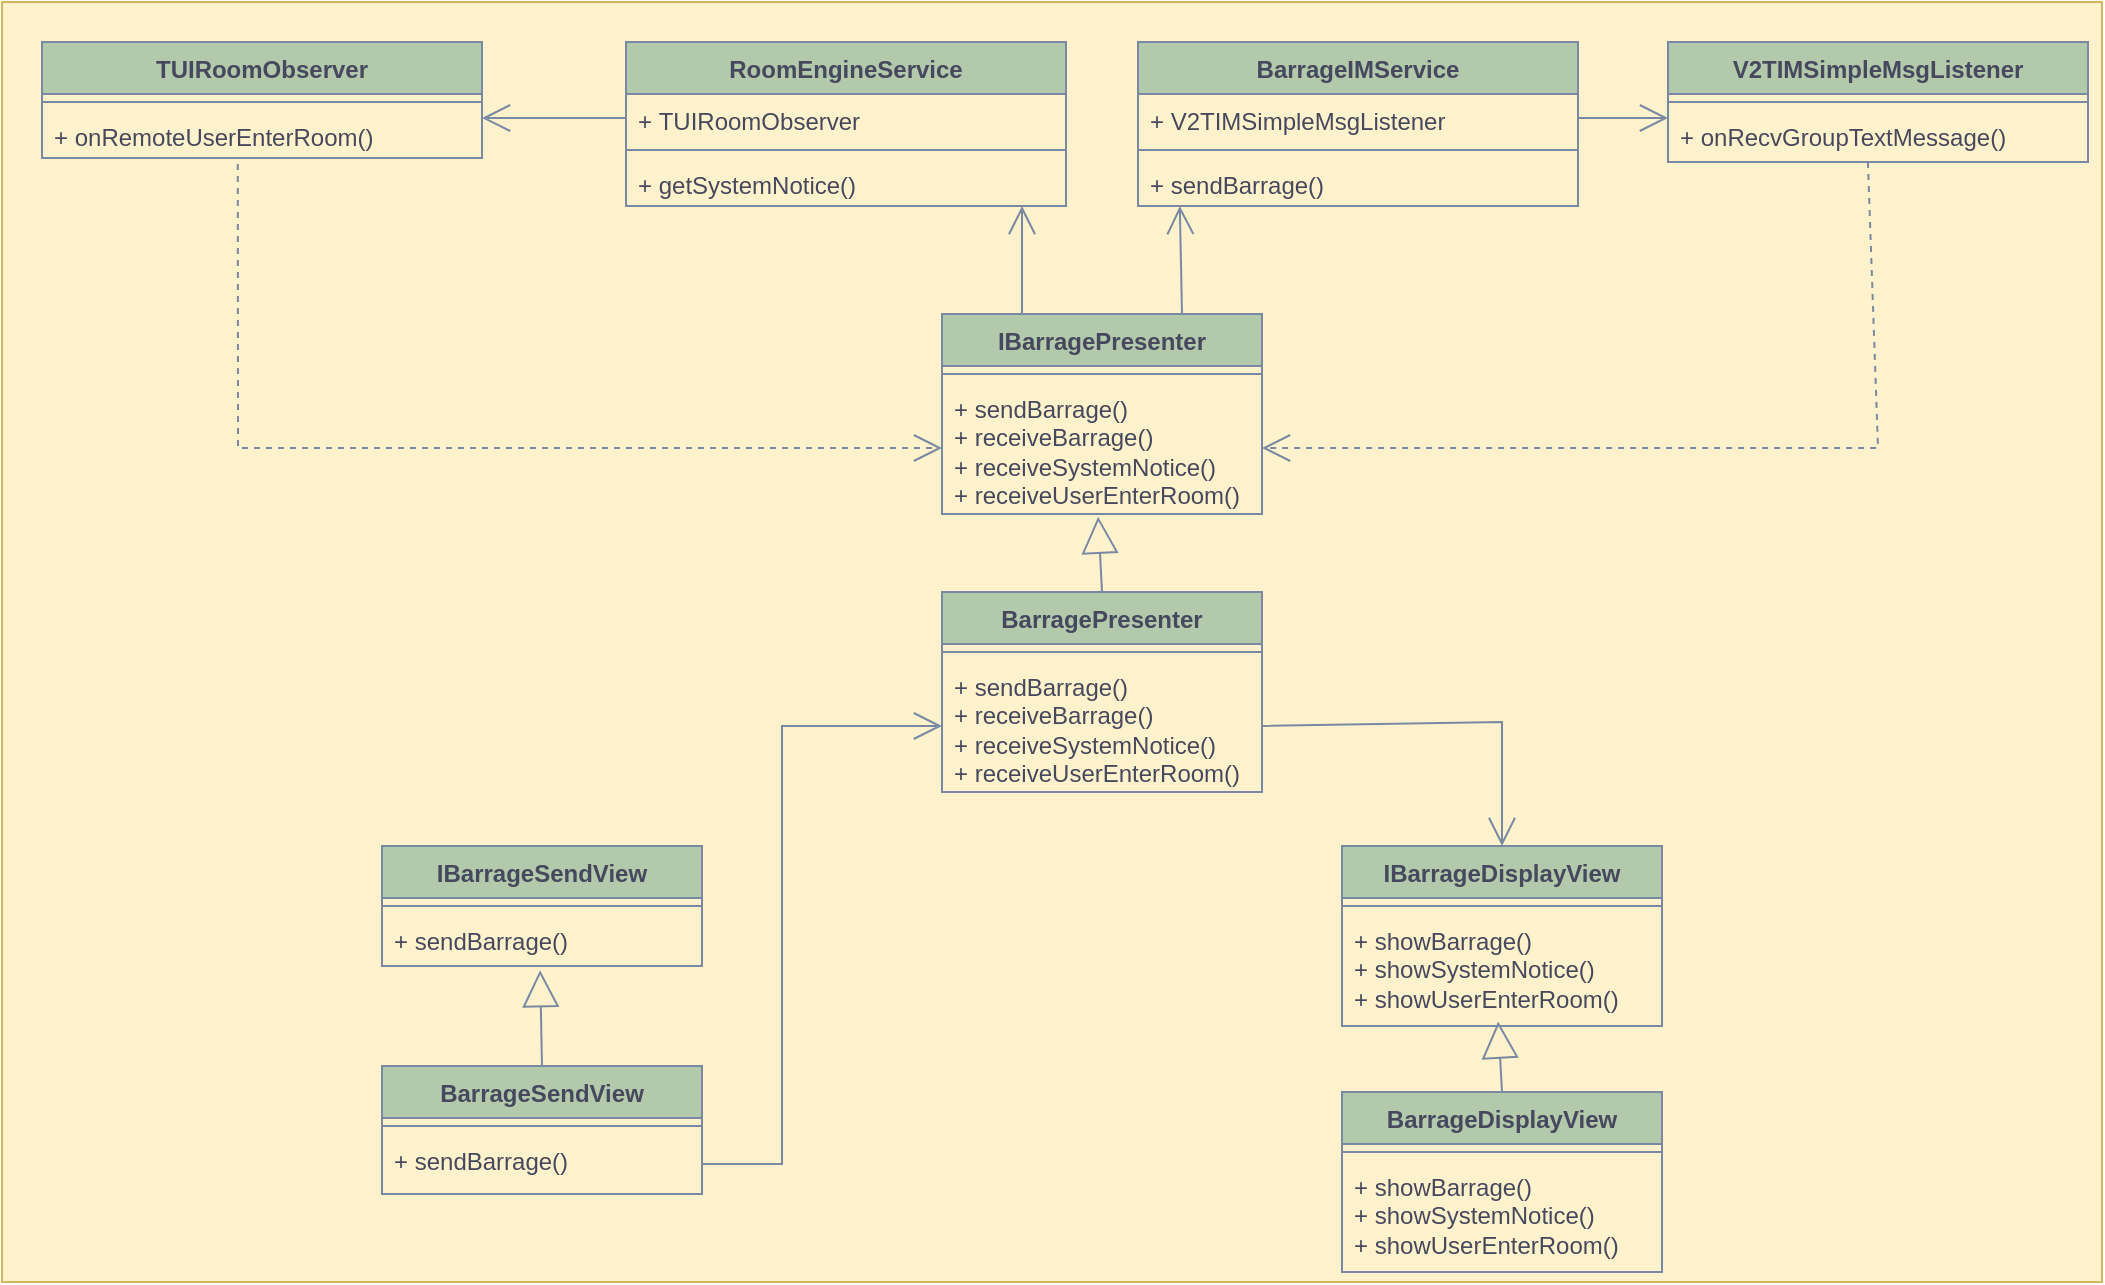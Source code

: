 <mxfile version="22.1.3" type="github">
  <diagram name="第 1 页" id="IBhxvfkGAeg1p5E4bXM3">
    <mxGraphModel dx="1853" dy="588" grid="1" gridSize="10" guides="1" tooltips="1" connect="1" arrows="1" fold="1" page="1" pageScale="1" pageWidth="827" pageHeight="1169" background="#FFFFFF" math="0" shadow="0">
      <root>
        <mxCell id="0" />
        <mxCell id="1" parent="0" />
        <mxCell id="6ni6ROQNfi7pwdVgRZrK-69" value="" style="rounded=0;whiteSpace=wrap;html=1;strokeColor=#d6b656;fillColor=#fff2cc;" vertex="1" parent="1">
          <mxGeometry x="-170" y="270" width="1050" height="640" as="geometry" />
        </mxCell>
        <mxCell id="6ni6ROQNfi7pwdVgRZrK-12" value="V2TIMSimpleMsgListener" style="swimlane;fontStyle=1;align=center;verticalAlign=top;childLayout=stackLayout;horizontal=1;startSize=26;horizontalStack=0;resizeParent=1;resizeParentMax=0;resizeLast=0;collapsible=1;marginBottom=0;whiteSpace=wrap;html=1;labelBackgroundColor=none;fillColor=#B2C9AB;strokeColor=#788AA3;fontColor=#46495D;rounded=0;" vertex="1" parent="1">
          <mxGeometry x="663" y="290" width="210" height="60" as="geometry" />
        </mxCell>
        <mxCell id="6ni6ROQNfi7pwdVgRZrK-14" value="" style="line;strokeWidth=1;align=left;verticalAlign=middle;spacingTop=-1;spacingLeft=3;spacingRight=3;rotatable=0;labelPosition=right;points=[];portConstraint=eastwest;labelBackgroundColor=none;fillColor=#B2C9AB;strokeColor=#788AA3;fontColor=#46495D;rounded=0;" vertex="1" parent="6ni6ROQNfi7pwdVgRZrK-12">
          <mxGeometry y="26" width="210" height="8" as="geometry" />
        </mxCell>
        <mxCell id="6ni6ROQNfi7pwdVgRZrK-15" value="+&amp;nbsp;onRecvGroupTextMessage()" style="text;align=left;verticalAlign=top;spacingLeft=4;spacingRight=4;overflow=hidden;rotatable=0;points=[[0,0.5],[1,0.5]];portConstraint=eastwest;whiteSpace=wrap;html=1;labelBackgroundColor=none;fontColor=#46495D;rounded=0;" vertex="1" parent="6ni6ROQNfi7pwdVgRZrK-12">
          <mxGeometry y="34" width="210" height="26" as="geometry" />
        </mxCell>
        <mxCell id="6ni6ROQNfi7pwdVgRZrK-21" value="BarrageIMService" style="swimlane;fontStyle=1;align=center;verticalAlign=top;childLayout=stackLayout;horizontal=1;startSize=26;horizontalStack=0;resizeParent=1;resizeParentMax=0;resizeLast=0;collapsible=1;marginBottom=0;whiteSpace=wrap;html=1;labelBackgroundColor=none;fillColor=#B2C9AB;strokeColor=#788AA3;fontColor=#46495D;rounded=0;" vertex="1" parent="1">
          <mxGeometry x="398" y="290" width="220" height="82" as="geometry" />
        </mxCell>
        <mxCell id="6ni6ROQNfi7pwdVgRZrK-22" value="+&amp;nbsp;V2TIMSimpleMsgListener" style="text;align=left;verticalAlign=top;spacingLeft=4;spacingRight=4;overflow=hidden;rotatable=0;points=[[0,0.5],[1,0.5]];portConstraint=eastwest;whiteSpace=wrap;html=1;labelBackgroundColor=none;fontColor=#46495D;rounded=0;" vertex="1" parent="6ni6ROQNfi7pwdVgRZrK-21">
          <mxGeometry y="26" width="220" height="24" as="geometry" />
        </mxCell>
        <mxCell id="6ni6ROQNfi7pwdVgRZrK-23" value="" style="line;strokeWidth=1;align=left;verticalAlign=middle;spacingTop=-1;spacingLeft=3;spacingRight=3;rotatable=0;labelPosition=right;points=[];portConstraint=eastwest;labelBackgroundColor=none;fillColor=#B2C9AB;strokeColor=#788AA3;fontColor=#46495D;rounded=0;" vertex="1" parent="6ni6ROQNfi7pwdVgRZrK-21">
          <mxGeometry y="50" width="220" height="8" as="geometry" />
        </mxCell>
        <mxCell id="6ni6ROQNfi7pwdVgRZrK-24" value="+&amp;nbsp;sendBarrage()" style="text;align=left;verticalAlign=top;spacingLeft=4;spacingRight=4;overflow=hidden;rotatable=0;points=[[0,0.5],[1,0.5]];portConstraint=eastwest;whiteSpace=wrap;html=1;labelBackgroundColor=none;fontColor=#46495D;rounded=0;" vertex="1" parent="6ni6ROQNfi7pwdVgRZrK-21">
          <mxGeometry y="58" width="220" height="24" as="geometry" />
        </mxCell>
        <mxCell id="6ni6ROQNfi7pwdVgRZrK-25" value="" style="endArrow=open;endFill=1;endSize=12;html=1;rounded=0;exitX=1;exitY=0.5;exitDx=0;exitDy=0;entryX=0;entryY=0.154;entryDx=0;entryDy=0;labelBackgroundColor=none;fontColor=default;entryPerimeter=0;strokeColor=#788AA3;" edge="1" parent="1" source="6ni6ROQNfi7pwdVgRZrK-22" target="6ni6ROQNfi7pwdVgRZrK-15">
          <mxGeometry width="160" relative="1" as="geometry">
            <mxPoint x="500" y="339" as="sourcePoint" />
            <mxPoint x="590" y="330" as="targetPoint" />
          </mxGeometry>
        </mxCell>
        <mxCell id="6ni6ROQNfi7pwdVgRZrK-26" value="IBarragePresenter" style="swimlane;fontStyle=1;align=center;verticalAlign=top;childLayout=stackLayout;horizontal=1;startSize=26;horizontalStack=0;resizeParent=1;resizeParentMax=0;resizeLast=0;collapsible=1;marginBottom=0;whiteSpace=wrap;html=1;labelBackgroundColor=none;fillColor=#B2C9AB;strokeColor=#788AA3;fontColor=#46495D;rounded=0;" vertex="1" parent="1">
          <mxGeometry x="300" y="426" width="160" height="100" as="geometry" />
        </mxCell>
        <mxCell id="6ni6ROQNfi7pwdVgRZrK-28" value="" style="line;strokeWidth=1;align=left;verticalAlign=middle;spacingTop=-1;spacingLeft=3;spacingRight=3;rotatable=0;labelPosition=right;points=[];portConstraint=eastwest;labelBackgroundColor=none;fillColor=#B2C9AB;strokeColor=#788AA3;fontColor=#46495D;rounded=0;" vertex="1" parent="6ni6ROQNfi7pwdVgRZrK-26">
          <mxGeometry y="26" width="160" height="8" as="geometry" />
        </mxCell>
        <mxCell id="6ni6ROQNfi7pwdVgRZrK-29" value="+&amp;nbsp;sendBarrage()&lt;br&gt;+&amp;nbsp;receiveBarrage()&lt;br&gt;+ receiveSystemNotice()&lt;br&gt;+ receiveUserEnterRoom()" style="text;align=left;verticalAlign=top;spacingLeft=4;spacingRight=4;overflow=hidden;rotatable=0;points=[[0,0.5],[1,0.5]];portConstraint=eastwest;whiteSpace=wrap;html=1;labelBackgroundColor=none;fontColor=#46495D;rounded=0;" vertex="1" parent="6ni6ROQNfi7pwdVgRZrK-26">
          <mxGeometry y="34" width="160" height="66" as="geometry" />
        </mxCell>
        <mxCell id="6ni6ROQNfi7pwdVgRZrK-35" value="" style="endArrow=open;endFill=1;endSize=12;html=1;rounded=0;entryX=0.5;entryY=0;entryDx=0;entryDy=0;labelBackgroundColor=none;fontColor=default;exitX=1;exitY=0.5;exitDx=0;exitDy=0;strokeColor=#788AA3;" edge="1" parent="1" source="6ni6ROQNfi7pwdVgRZrK-48" target="6ni6ROQNfi7pwdVgRZrK-61">
          <mxGeometry width="160" relative="1" as="geometry">
            <mxPoint x="560" y="469" as="sourcePoint" />
            <mxPoint x="638.95" y="621.998" as="targetPoint" />
            <Array as="points">
              <mxPoint x="580" y="630" />
            </Array>
          </mxGeometry>
        </mxCell>
        <mxCell id="6ni6ROQNfi7pwdVgRZrK-36" value="BarrageDisplayView" style="swimlane;fontStyle=1;align=center;verticalAlign=top;childLayout=stackLayout;horizontal=1;startSize=26;horizontalStack=0;resizeParent=1;resizeParentMax=0;resizeLast=0;collapsible=1;marginBottom=0;whiteSpace=wrap;html=1;labelBackgroundColor=none;fillColor=#B2C9AB;strokeColor=#788AA3;fontColor=#46495D;rounded=0;" vertex="1" parent="1">
          <mxGeometry x="500" y="815" width="160" height="90" as="geometry" />
        </mxCell>
        <mxCell id="6ni6ROQNfi7pwdVgRZrK-38" value="" style="line;strokeWidth=1;align=left;verticalAlign=middle;spacingTop=-1;spacingLeft=3;spacingRight=3;rotatable=0;labelPosition=right;points=[];portConstraint=eastwest;labelBackgroundColor=none;fillColor=#B2C9AB;strokeColor=#788AA3;fontColor=#46495D;rounded=0;" vertex="1" parent="6ni6ROQNfi7pwdVgRZrK-36">
          <mxGeometry y="26" width="160" height="8" as="geometry" />
        </mxCell>
        <mxCell id="6ni6ROQNfi7pwdVgRZrK-39" value="+ showBarrage()&lt;br style=&quot;border-color: var(--border-color);&quot;&gt;+ showSystemNotice()&lt;br style=&quot;border-color: var(--border-color);&quot;&gt;+ showUserEnterRoom()" style="text;align=left;verticalAlign=top;spacingLeft=4;spacingRight=4;overflow=hidden;rotatable=0;points=[[0,0.5],[1,0.5]];portConstraint=eastwest;whiteSpace=wrap;html=1;labelBackgroundColor=none;fontColor=#46495D;rounded=0;" vertex="1" parent="6ni6ROQNfi7pwdVgRZrK-36">
          <mxGeometry y="34" width="160" height="56" as="geometry" />
        </mxCell>
        <mxCell id="6ni6ROQNfi7pwdVgRZrK-43" value="" style="endArrow=block;endSize=16;endFill=0;html=1;rounded=0;exitX=0.5;exitY=0;exitDx=0;exitDy=0;entryX=0.488;entryY=0.96;entryDx=0;entryDy=0;entryPerimeter=0;labelBackgroundColor=none;fontColor=default;strokeColor=#788AA3;" edge="1" parent="1" source="6ni6ROQNfi7pwdVgRZrK-36" target="6ni6ROQNfi7pwdVgRZrK-64">
          <mxGeometry width="160" relative="1" as="geometry">
            <mxPoint x="590" y="507" as="sourcePoint" />
            <mxPoint x="725.92" y="602.988" as="targetPoint" />
          </mxGeometry>
        </mxCell>
        <mxCell id="6ni6ROQNfi7pwdVgRZrK-45" value="BarragePresenter" style="swimlane;fontStyle=1;align=center;verticalAlign=top;childLayout=stackLayout;horizontal=1;startSize=26;horizontalStack=0;resizeParent=1;resizeParentMax=0;resizeLast=0;collapsible=1;marginBottom=0;whiteSpace=wrap;html=1;labelBackgroundColor=none;fillColor=#B2C9AB;strokeColor=#788AA3;fontColor=#46495D;rounded=0;" vertex="1" parent="1">
          <mxGeometry x="300" y="565" width="160" height="100" as="geometry" />
        </mxCell>
        <mxCell id="6ni6ROQNfi7pwdVgRZrK-47" value="" style="line;strokeWidth=1;align=left;verticalAlign=middle;spacingTop=-1;spacingLeft=3;spacingRight=3;rotatable=0;labelPosition=right;points=[];portConstraint=eastwest;labelBackgroundColor=none;fillColor=#B2C9AB;strokeColor=#788AA3;fontColor=#46495D;rounded=0;" vertex="1" parent="6ni6ROQNfi7pwdVgRZrK-45">
          <mxGeometry y="26" width="160" height="8" as="geometry" />
        </mxCell>
        <mxCell id="6ni6ROQNfi7pwdVgRZrK-48" value="+&amp;nbsp;sendBarrage()&lt;br style=&quot;border-color: var(--border-color);&quot;&gt;+&amp;nbsp;receiveBarrage()&lt;br style=&quot;border-color: var(--border-color);&quot;&gt;+ receiveSystemNotice()&lt;br style=&quot;border-color: var(--border-color);&quot;&gt;+ receiveUserEnterRoom()" style="text;align=left;verticalAlign=top;spacingLeft=4;spacingRight=4;overflow=hidden;rotatable=0;points=[[0,0.5],[1,0.5]];portConstraint=eastwest;whiteSpace=wrap;html=1;labelBackgroundColor=none;fontColor=#46495D;rounded=0;" vertex="1" parent="6ni6ROQNfi7pwdVgRZrK-45">
          <mxGeometry y="34" width="160" height="66" as="geometry" />
        </mxCell>
        <mxCell id="6ni6ROQNfi7pwdVgRZrK-51" value="BarrageSendView" style="swimlane;fontStyle=1;align=center;verticalAlign=top;childLayout=stackLayout;horizontal=1;startSize=26;horizontalStack=0;resizeParent=1;resizeParentMax=0;resizeLast=0;collapsible=1;marginBottom=0;whiteSpace=wrap;html=1;labelBackgroundColor=none;fillColor=#B2C9AB;strokeColor=#788AA3;fontColor=#46495D;rounded=0;" vertex="1" parent="1">
          <mxGeometry x="20" y="802" width="160" height="64" as="geometry" />
        </mxCell>
        <mxCell id="6ni6ROQNfi7pwdVgRZrK-53" value="" style="line;strokeWidth=1;align=left;verticalAlign=middle;spacingTop=-1;spacingLeft=3;spacingRight=3;rotatable=0;labelPosition=right;points=[];portConstraint=eastwest;labelBackgroundColor=none;fillColor=#B2C9AB;strokeColor=#788AA3;fontColor=#46495D;rounded=0;" vertex="1" parent="6ni6ROQNfi7pwdVgRZrK-51">
          <mxGeometry y="26" width="160" height="8" as="geometry" />
        </mxCell>
        <mxCell id="6ni6ROQNfi7pwdVgRZrK-54" value="+&amp;nbsp;sendBarrage()" style="text;align=left;verticalAlign=top;spacingLeft=4;spacingRight=4;overflow=hidden;rotatable=0;points=[[0,0.5],[1,0.5]];portConstraint=eastwest;whiteSpace=wrap;html=1;labelBackgroundColor=none;fontColor=#46495D;rounded=0;" vertex="1" parent="6ni6ROQNfi7pwdVgRZrK-51">
          <mxGeometry y="34" width="160" height="30" as="geometry" />
        </mxCell>
        <mxCell id="6ni6ROQNfi7pwdVgRZrK-55" value="" style="endArrow=open;endSize=12;dashed=1;html=1;rounded=0;exitX=0.476;exitY=1;exitDx=0;exitDy=0;exitPerimeter=0;entryX=1;entryY=0.5;entryDx=0;entryDy=0;labelBackgroundColor=none;strokeColor=#788AA3;fontColor=default;" edge="1" parent="1" source="6ni6ROQNfi7pwdVgRZrK-15" target="6ni6ROQNfi7pwdVgRZrK-29">
          <mxGeometry width="160" relative="1" as="geometry">
            <mxPoint x="789.94" y="339.998" as="sourcePoint" />
            <mxPoint x="514" y="517.01" as="targetPoint" />
            <Array as="points">
              <mxPoint x="768" y="493" />
            </Array>
          </mxGeometry>
        </mxCell>
        <mxCell id="6ni6ROQNfi7pwdVgRZrK-56" value="IBarrageSendView" style="swimlane;fontStyle=1;align=center;verticalAlign=top;childLayout=stackLayout;horizontal=1;startSize=26;horizontalStack=0;resizeParent=1;resizeParentMax=0;resizeLast=0;collapsible=1;marginBottom=0;whiteSpace=wrap;html=1;labelBackgroundColor=none;fillColor=#B2C9AB;strokeColor=#788AA3;fontColor=#46495D;rounded=0;" vertex="1" parent="1">
          <mxGeometry x="20" y="692" width="160" height="60" as="geometry" />
        </mxCell>
        <mxCell id="6ni6ROQNfi7pwdVgRZrK-58" value="" style="line;strokeWidth=1;align=left;verticalAlign=middle;spacingTop=-1;spacingLeft=3;spacingRight=3;rotatable=0;labelPosition=right;points=[];portConstraint=eastwest;labelBackgroundColor=none;fillColor=#B2C9AB;strokeColor=#788AA3;fontColor=#46495D;rounded=0;" vertex="1" parent="6ni6ROQNfi7pwdVgRZrK-56">
          <mxGeometry y="26" width="160" height="8" as="geometry" />
        </mxCell>
        <mxCell id="6ni6ROQNfi7pwdVgRZrK-59" value="+&amp;nbsp;sendBarrage()" style="text;align=left;verticalAlign=top;spacingLeft=4;spacingRight=4;overflow=hidden;rotatable=0;points=[[0,0.5],[1,0.5]];portConstraint=eastwest;whiteSpace=wrap;html=1;labelBackgroundColor=none;fontColor=#46495D;rounded=0;" vertex="1" parent="6ni6ROQNfi7pwdVgRZrK-56">
          <mxGeometry y="34" width="160" height="26" as="geometry" />
        </mxCell>
        <mxCell id="6ni6ROQNfi7pwdVgRZrK-60" value="" style="endArrow=block;endSize=16;endFill=0;html=1;rounded=0;exitX=0.5;exitY=0;exitDx=0;exitDy=0;entryX=0.488;entryY=1.02;entryDx=0;entryDy=0;entryPerimeter=0;labelBackgroundColor=none;fontColor=default;strokeColor=#788AA3;" edge="1" parent="1" source="6ni6ROQNfi7pwdVgRZrK-45" target="6ni6ROQNfi7pwdVgRZrK-29">
          <mxGeometry width="160" relative="1" as="geometry">
            <mxPoint x="770" y="780" as="sourcePoint" />
            <mxPoint x="766" y="691" as="targetPoint" />
          </mxGeometry>
        </mxCell>
        <mxCell id="6ni6ROQNfi7pwdVgRZrK-61" value="IBarrageDisplayView" style="swimlane;fontStyle=1;align=center;verticalAlign=top;childLayout=stackLayout;horizontal=1;startSize=26;horizontalStack=0;resizeParent=1;resizeParentMax=0;resizeLast=0;collapsible=1;marginBottom=0;whiteSpace=wrap;html=1;labelBackgroundColor=none;fillColor=#B2C9AB;strokeColor=#788AA3;fontColor=#46495D;rounded=0;" vertex="1" parent="1">
          <mxGeometry x="500" y="692" width="160" height="90" as="geometry" />
        </mxCell>
        <mxCell id="6ni6ROQNfi7pwdVgRZrK-63" value="" style="line;strokeWidth=1;align=left;verticalAlign=middle;spacingTop=-1;spacingLeft=3;spacingRight=3;rotatable=0;labelPosition=right;points=[];portConstraint=eastwest;labelBackgroundColor=none;fillColor=#B2C9AB;strokeColor=#788AA3;fontColor=#46495D;rounded=0;" vertex="1" parent="6ni6ROQNfi7pwdVgRZrK-61">
          <mxGeometry y="26" width="160" height="8" as="geometry" />
        </mxCell>
        <mxCell id="6ni6ROQNfi7pwdVgRZrK-64" value="+ showBarrage()&lt;br style=&quot;border-color: var(--border-color);&quot;&gt;+ showSystemNotice()&lt;br style=&quot;border-color: var(--border-color);&quot;&gt;+ showUserEnterRoom()" style="text;align=left;verticalAlign=top;spacingLeft=4;spacingRight=4;overflow=hidden;rotatable=0;points=[[0,0.5],[1,0.5]];portConstraint=eastwest;whiteSpace=wrap;html=1;labelBackgroundColor=none;fontColor=#46495D;rounded=0;" vertex="1" parent="6ni6ROQNfi7pwdVgRZrK-61">
          <mxGeometry y="34" width="160" height="56" as="geometry" />
        </mxCell>
        <mxCell id="6ni6ROQNfi7pwdVgRZrK-65" value="" style="endArrow=open;endFill=1;endSize=12;html=1;rounded=0;entryX=0;entryY=0.5;entryDx=0;entryDy=0;labelBackgroundColor=none;fontColor=default;exitX=1;exitY=0.5;exitDx=0;exitDy=0;strokeColor=#788AA3;" edge="1" parent="1" source="6ni6ROQNfi7pwdVgRZrK-54" target="6ni6ROQNfi7pwdVgRZrK-48">
          <mxGeometry width="160" relative="1" as="geometry">
            <mxPoint x="180" y="945.992" as="sourcePoint" />
            <mxPoint x="300" y="640" as="targetPoint" />
            <Array as="points">
              <mxPoint x="220" y="851" />
              <mxPoint x="220" y="632" />
            </Array>
          </mxGeometry>
        </mxCell>
        <mxCell id="6ni6ROQNfi7pwdVgRZrK-67" value="" style="endArrow=block;endSize=16;endFill=0;html=1;rounded=0;exitX=0.5;exitY=0;exitDx=0;exitDy=0;entryX=0.494;entryY=1.08;entryDx=0;entryDy=0;entryPerimeter=0;labelBackgroundColor=none;fontColor=default;strokeColor=#788AA3;" edge="1" parent="1" source="6ni6ROQNfi7pwdVgRZrK-51" target="6ni6ROQNfi7pwdVgRZrK-59">
          <mxGeometry x="-0.0" width="160" relative="1" as="geometry">
            <mxPoint x="590" y="876" as="sourcePoint" />
            <mxPoint x="588" y="784" as="targetPoint" />
            <mxPoint as="offset" />
          </mxGeometry>
        </mxCell>
        <mxCell id="6ni6ROQNfi7pwdVgRZrK-70" value="RoomEngineService" style="swimlane;fontStyle=1;align=center;verticalAlign=top;childLayout=stackLayout;horizontal=1;startSize=26;horizontalStack=0;resizeParent=1;resizeParentMax=0;resizeLast=0;collapsible=1;marginBottom=0;whiteSpace=wrap;html=1;labelBackgroundColor=none;fillColor=#B2C9AB;strokeColor=#788AA3;fontColor=#46495D;rounded=0;" vertex="1" parent="1">
          <mxGeometry x="142" y="290" width="220" height="82" as="geometry" />
        </mxCell>
        <mxCell id="6ni6ROQNfi7pwdVgRZrK-71" value="+&amp;nbsp;TUIRoomObserver" style="text;align=left;verticalAlign=top;spacingLeft=4;spacingRight=4;overflow=hidden;rotatable=0;points=[[0,0.5],[1,0.5]];portConstraint=eastwest;whiteSpace=wrap;html=1;labelBackgroundColor=none;fontColor=#46495D;rounded=0;" vertex="1" parent="6ni6ROQNfi7pwdVgRZrK-70">
          <mxGeometry y="26" width="220" height="24" as="geometry" />
        </mxCell>
        <mxCell id="6ni6ROQNfi7pwdVgRZrK-72" value="" style="line;strokeWidth=1;align=left;verticalAlign=middle;spacingTop=-1;spacingLeft=3;spacingRight=3;rotatable=0;labelPosition=right;points=[];portConstraint=eastwest;labelBackgroundColor=none;fillColor=#B2C9AB;strokeColor=#788AA3;fontColor=#46495D;rounded=0;" vertex="1" parent="6ni6ROQNfi7pwdVgRZrK-70">
          <mxGeometry y="50" width="220" height="8" as="geometry" />
        </mxCell>
        <mxCell id="6ni6ROQNfi7pwdVgRZrK-73" value="+ getSystemNotice&lt;span style=&quot;background-color: initial;&quot;&gt;()&lt;/span&gt;" style="text;align=left;verticalAlign=top;spacingLeft=4;spacingRight=4;overflow=hidden;rotatable=0;points=[[0,0.5],[1,0.5]];portConstraint=eastwest;whiteSpace=wrap;html=1;labelBackgroundColor=none;fontColor=#46495D;rounded=0;" vertex="1" parent="6ni6ROQNfi7pwdVgRZrK-70">
          <mxGeometry y="58" width="220" height="24" as="geometry" />
        </mxCell>
        <mxCell id="6ni6ROQNfi7pwdVgRZrK-74" value="" style="endArrow=open;endFill=1;endSize=12;html=1;rounded=0;strokeColor=#788AA3;fontColor=#46495D;fillColor=#B2C9AB;entryX=0.095;entryY=1;entryDx=0;entryDy=0;entryPerimeter=0;exitX=0.75;exitY=0;exitDx=0;exitDy=0;" edge="1" parent="1" source="6ni6ROQNfi7pwdVgRZrK-26" target="6ni6ROQNfi7pwdVgRZrK-24">
          <mxGeometry width="160" relative="1" as="geometry">
            <mxPoint x="130" y="640" as="sourcePoint" />
            <mxPoint x="290" y="640" as="targetPoint" />
          </mxGeometry>
        </mxCell>
        <mxCell id="6ni6ROQNfi7pwdVgRZrK-75" value="TUIRoomObserver" style="swimlane;fontStyle=1;align=center;verticalAlign=top;childLayout=stackLayout;horizontal=1;startSize=26;horizontalStack=0;resizeParent=1;resizeParentMax=0;resizeLast=0;collapsible=1;marginBottom=0;whiteSpace=wrap;html=1;labelBackgroundColor=none;fillColor=#B2C9AB;strokeColor=#788AA3;fontColor=#46495D;rounded=0;" vertex="1" parent="1">
          <mxGeometry x="-150" y="290" width="220" height="58" as="geometry" />
        </mxCell>
        <mxCell id="6ni6ROQNfi7pwdVgRZrK-77" value="" style="line;strokeWidth=1;align=left;verticalAlign=middle;spacingTop=-1;spacingLeft=3;spacingRight=3;rotatable=0;labelPosition=right;points=[];portConstraint=eastwest;labelBackgroundColor=none;fillColor=#B2C9AB;strokeColor=#788AA3;fontColor=#46495D;rounded=0;" vertex="1" parent="6ni6ROQNfi7pwdVgRZrK-75">
          <mxGeometry y="26" width="220" height="8" as="geometry" />
        </mxCell>
        <mxCell id="6ni6ROQNfi7pwdVgRZrK-78" value="+ onRemoteUserEnterRoom()" style="text;align=left;verticalAlign=top;spacingLeft=4;spacingRight=4;overflow=hidden;rotatable=0;points=[[0,0.5],[1,0.5]];portConstraint=eastwest;whiteSpace=wrap;html=1;labelBackgroundColor=none;fontColor=#46495D;rounded=0;" vertex="1" parent="6ni6ROQNfi7pwdVgRZrK-75">
          <mxGeometry y="34" width="220" height="24" as="geometry" />
        </mxCell>
        <mxCell id="6ni6ROQNfi7pwdVgRZrK-79" value="" style="endArrow=open;endFill=1;endSize=12;html=1;rounded=0;strokeColor=#788AA3;fontColor=#46495D;fillColor=#B2C9AB;entryX=0.9;entryY=1;entryDx=0;entryDy=0;entryPerimeter=0;exitX=0.25;exitY=0;exitDx=0;exitDy=0;" edge="1" parent="1" source="6ni6ROQNfi7pwdVgRZrK-26" target="6ni6ROQNfi7pwdVgRZrK-73">
          <mxGeometry width="160" relative="1" as="geometry">
            <mxPoint x="430" y="436" as="sourcePoint" />
            <mxPoint x="431" y="382" as="targetPoint" />
          </mxGeometry>
        </mxCell>
        <mxCell id="6ni6ROQNfi7pwdVgRZrK-80" value="" style="endArrow=open;endFill=1;endSize=12;html=1;rounded=0;exitX=0;exitY=0.5;exitDx=0;exitDy=0;entryX=1;entryY=0.167;entryDx=0;entryDy=0;labelBackgroundColor=none;fontColor=default;entryPerimeter=0;strokeColor=#788AA3;" edge="1" parent="1" source="6ni6ROQNfi7pwdVgRZrK-71" target="6ni6ROQNfi7pwdVgRZrK-78">
          <mxGeometry width="160" relative="1" as="geometry">
            <mxPoint x="630" y="338" as="sourcePoint" />
            <mxPoint x="673" y="338" as="targetPoint" />
          </mxGeometry>
        </mxCell>
        <mxCell id="6ni6ROQNfi7pwdVgRZrK-82" value="" style="endArrow=open;endSize=12;dashed=1;html=1;rounded=0;strokeColor=#788AA3;fontColor=#46495D;fillColor=#B2C9AB;exitX=0.445;exitY=1.125;exitDx=0;exitDy=0;exitPerimeter=0;entryX=0;entryY=0.5;entryDx=0;entryDy=0;" edge="1" parent="1" source="6ni6ROQNfi7pwdVgRZrK-78" target="6ni6ROQNfi7pwdVgRZrK-29">
          <mxGeometry width="160" relative="1" as="geometry">
            <mxPoint x="-52.98" y="399.5" as="sourcePoint" />
            <mxPoint x="300" y="536.5" as="targetPoint" />
            <Array as="points">
              <mxPoint x="-52" y="493" />
            </Array>
          </mxGeometry>
        </mxCell>
      </root>
    </mxGraphModel>
  </diagram>
</mxfile>
